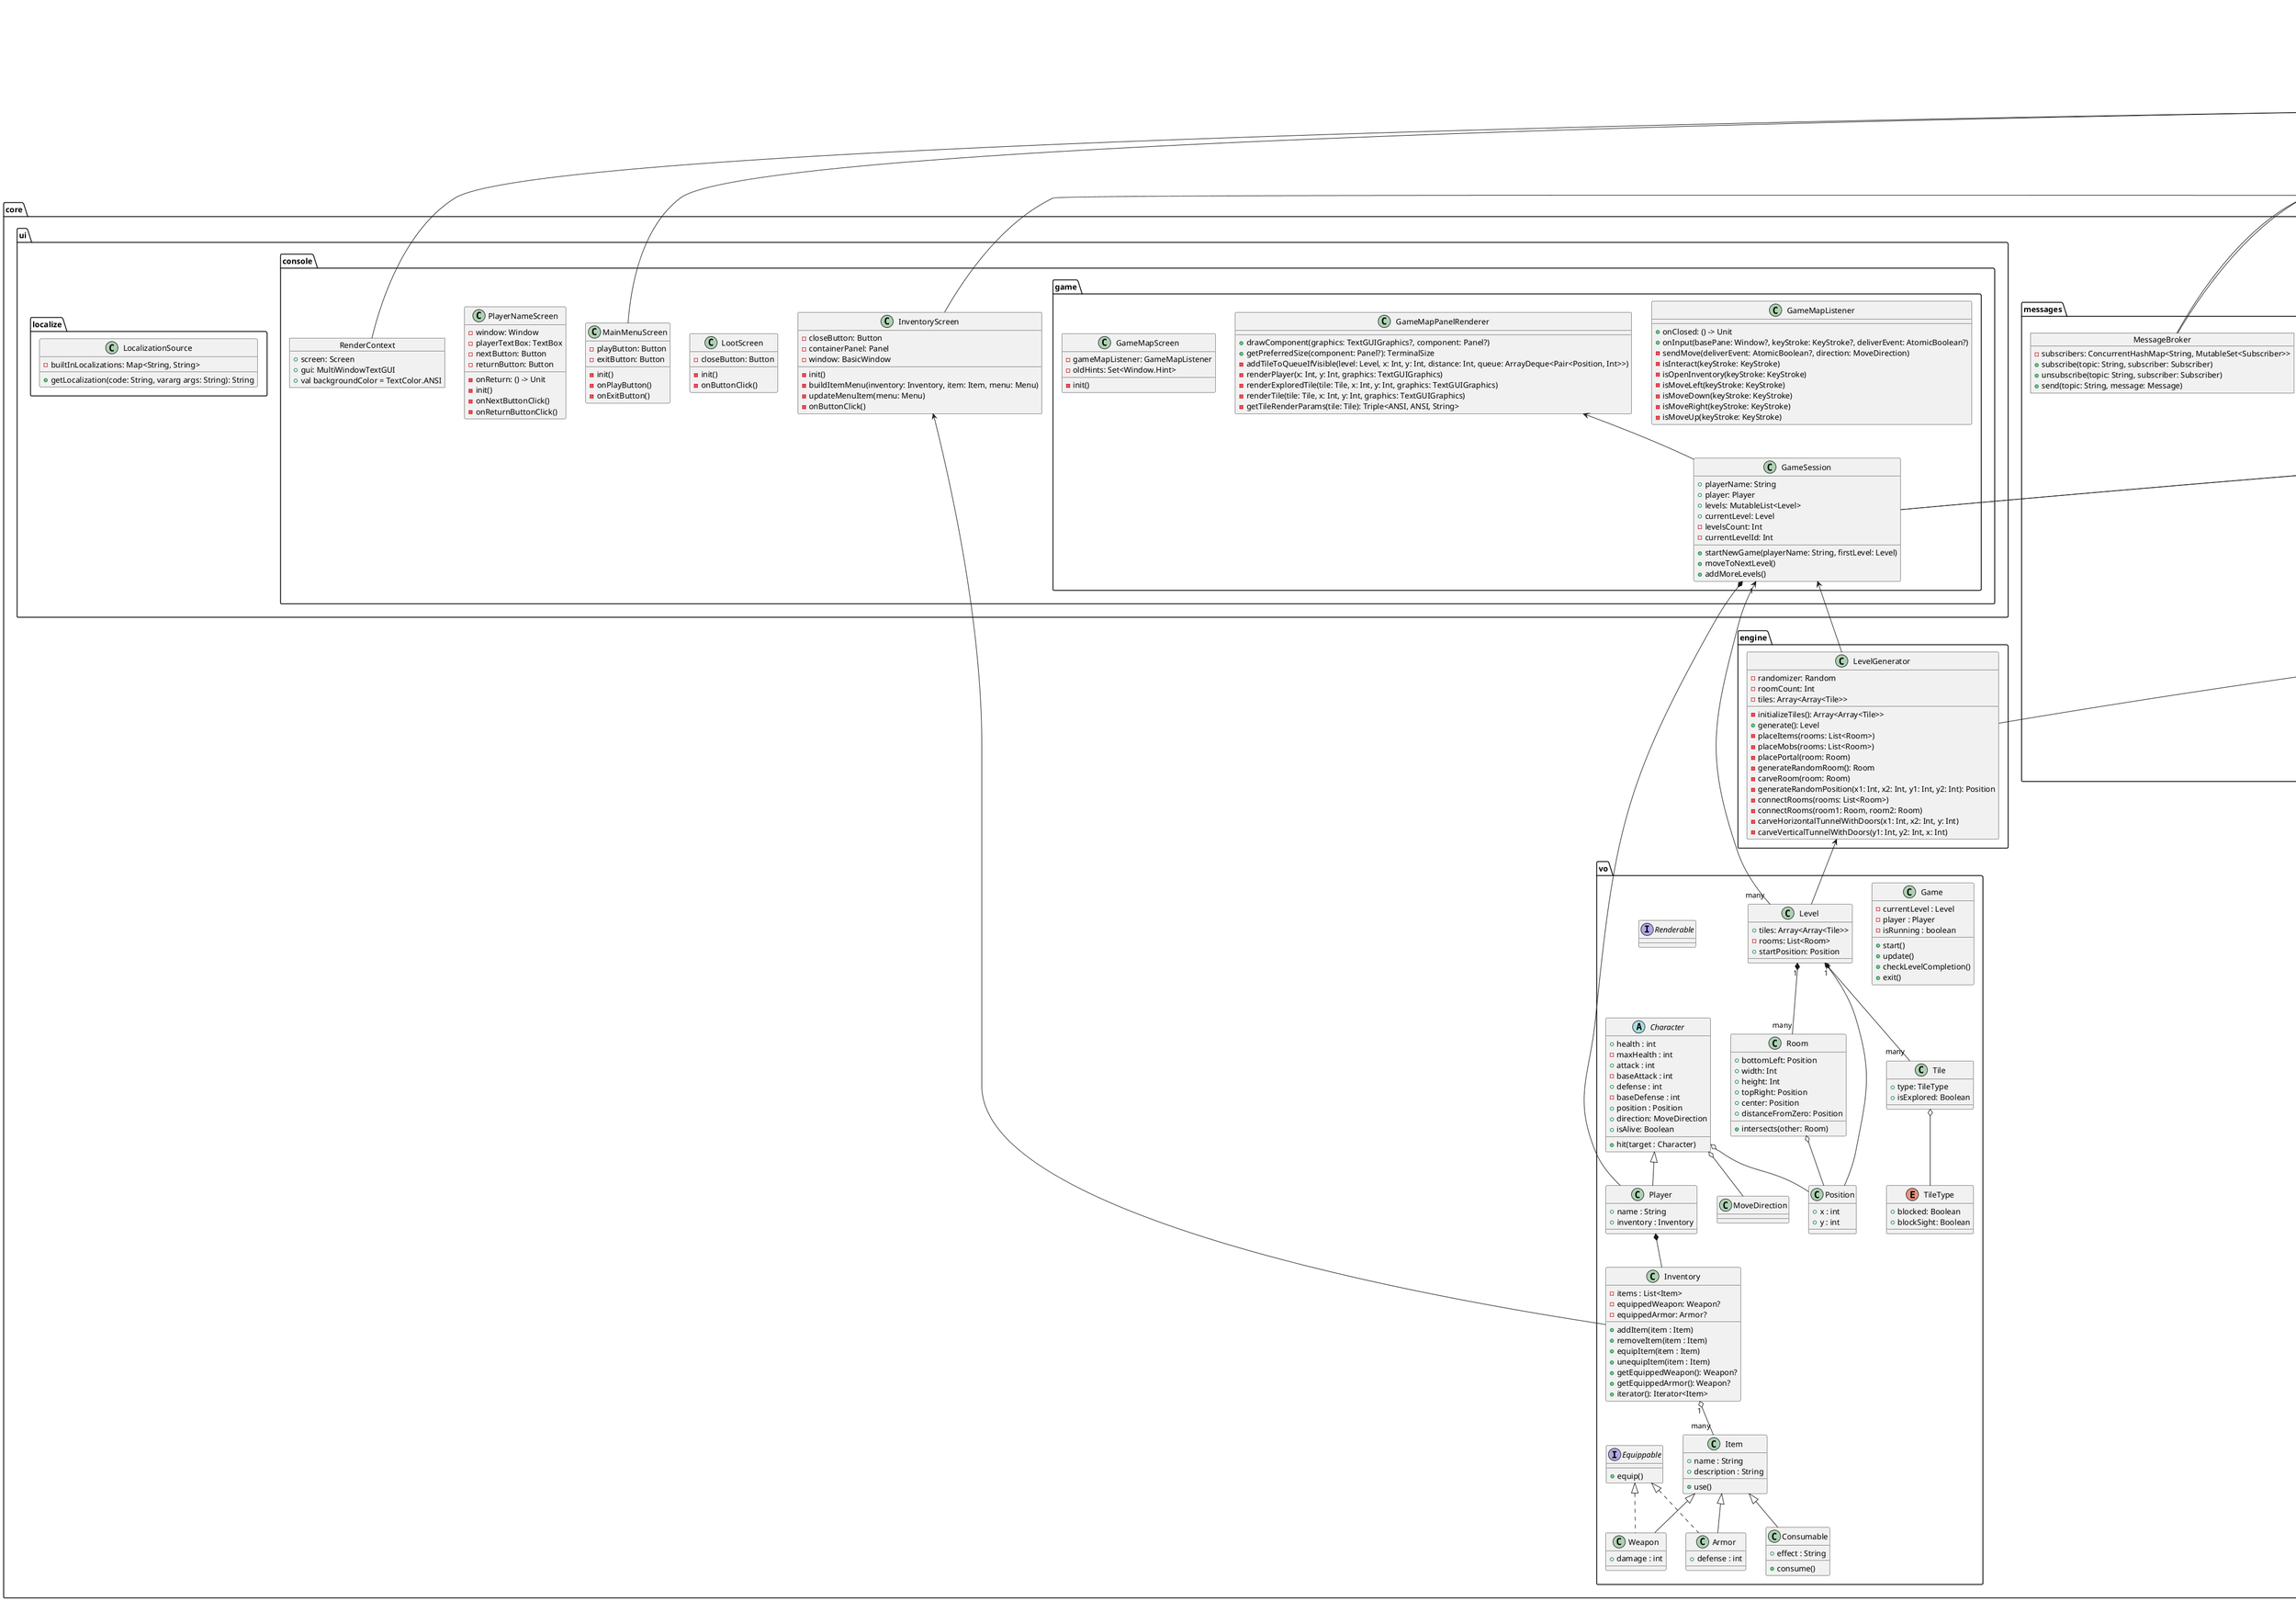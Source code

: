 @startuml
package core {
    package vo {
        ' Абстрактный класс для общих свойств персонажей
        abstract class Character {
            + health : int
            - maxHealth : int
            + attack : int
            - baseAttack : int
            + defense : int
            - baseDefense : int
            + position : Position
            + direction: MoveDirection
            + isAlive: Boolean
            + hit(target : Character)
        }
        Character o-- Position
        Character o-- MoveDirection

        ' Класс игрока
        class Player extends Character {
            + name : String
            + inventory : Inventory
        }
        Player *-- Inventory

        ' Класс игры
        class Game {
            - currentLevel : Level
            - player : Player
            - isRunning : boolean
            + start()
            + update()
            + checkLevelCompletion()
            + exit()
        }

        ' Класс инвентаря
        class Inventory {
            - items : List<Item>
            - equippedWeapon: Weapon?
            - equippedArmor: Armor?
            + addItem(item : Item)
            + removeItem(item : Item)
            + equipItem(item : Item)
            + unequipItem(item : Item)
            + getEquippedWeapon(): Weapon?
            + getEquippedArmor(): Weapon?
            + iterator(): Iterator<Item>
        }
        Inventory "1" o-- "many" Item

        ' Классы предметов
        class Item {
            + name : String
            + description : String
            + use()
        }

        interface Equippable {
            + equip()
        }

        class Weapon extends Item implements Equippable {
            + damage : int
        }

        class Armor extends Item implements Equippable {
            + defense : int
        }

        class Consumable extends Item {
            + effect : String
            + consume()
        }

       ' Класс уровня
        class Level {
            + tiles: Array<Array<Tile>>
            - rooms: List<Room>
            + startPosition: Position
        }
        Level "1" *-- "many" Tile
        Level "1" *-- "many" Room
        Level <-- Position

       ' Класс тайла карты
        class Tile {
            + type: TileType
            + isExplored: Boolean
        }
        Tile o-- TileType

        enum TileType {
            + blocked: Boolean
            + blockSight: Boolean
        }

        class Room {
            + bottomLeft: Position
            + width: Int
            + height: Int
            + topRight: Position
            + center: Position
            + distanceFromZero: Position
            + intersects(other: Room)
        }
        Room o-- Position

        ' Класс для позиции на карте
        class Position {
            + x : int
            + y : int
        }

        interface Renderable {}
    }

    package ui {
        package console {
            package game {
                class GameMapListener {
                    + onClosed: () -> Unit
                    + onInput(basePane: Window?, keyStroke: KeyStroke?, deliverEvent: AtomicBoolean?)
                    - sendMove(deliverEvent: AtomicBoolean?, direction: MoveDirection)
                    - isInteract(keyStroke: KeyStroke)
                    - isOpenInventory(keyStroke: KeyStroke)
                    - isMoveLeft(keyStroke: KeyStroke)
                    - isMoveDown(keyStroke: KeyStroke)
                    - isMoveRight(keyStroke: KeyStroke)
                    - isMoveUp(keyStroke: KeyStroke)
                }

                class GameMapPanelRenderer {
                    + drawComponent(graphics: TextGUIGraphics?, component: Panel?)
                    + getPreferredSize(component: Panel?): TerminalSize
                    - addTileToQueueIfVisible(level: Level, x: Int, y: Int, distance: Int, queue: ArrayDeque<Pair<Position, Int>>)
                    - renderPlayer(x: Int, y: Int, graphics: TextGUIGraphics)
                    - renderExploredTile(tile: Tile, x: Int, y: Int, graphics: TextGUIGraphics)
                    - renderTile(tile: Tile, x: Int, y: Int, graphics: TextGUIGraphics)
                    - getTileRenderParams(tile: Tile): Triple<ANSI, ANSI, String>
                }
                GameMapPanelRenderer <-- GameSession

                class GameMapScreen {
                    - gameMapListener: GameMapListener
                    - oldHints: Set<Window.Hint>
                    - init()
                }
            }

            class InventoryScreen {
                - closeButton: Button
                - containerPanel: Panel
                - window: BasicWindow
                - init()
                - buildItemMenu(inventory: Inventory, item: Item, menu: Menu)
                - updateMenuItem(menu: Menu)
                - onButtonClick()
            }
            InventoryScreen <-- Inventory

            class LootScreen {
                - closeButton: Button
                - init()
                - onButtonClick()
            }

            class MainMenuScreen {
                - playButton: Button
                - exitButton: Button
                - init()
                - onPlayButton()
                - onExitButton()
            }

            class PlayerNameScreen {
                - window: Window
                - onReturn: () -> Unit
                - playerTextBox: TextBox
                - nextButton: Button
                - returnButton: Button
                - init()
                - onNextButtonClick()
                - onReturnButtonClick()
            }

            object RenderContext {
                + screen: Screen
                + gui: MultiWindowTextGUI
                + val backgroundColor = TextColor.ANSI
            }
        }

        package localize {
            class LocalizationSource {
                - builtInLocalizations: Map<String, String>
                + getLocalization(code: String, vararg args: String): String
            }
        }
    }

    package messages {
        package player {
            enum MoveDirection {
            }

            class MovePlayer extends Message {
                - direction: MoveDirection
            }
            MovePlayer <-- MoveDirection

            class OpenInventory extends Message {}

            class PlayerInteract extends Message {}
        }

        package ui {
            class GameScreenExit extends Message {}

            class GameScreenOpened extends Message {}
        }

        interface Message {}

        object MessageBroker {
            - subscribers: ConcurrentHashMap<String, MutableSet<Subscriber>>
            + subscribe(topic: String, subscriber: Subscriber)
            + unsubscribe(topic: String, subscriber: Subscriber)
            + send(topic: String, message: Message)
        }

        interface Subscriber {
            + onMessage(message: Message)
        }
    }

    package engine {
        object GameSession {
            + playerName: String
            + player: Player
            + levels: MutableList<Level>
            + currentLevel: Level
            - levelsCount: Int
            - currentLevelId: Int
            + startNewGame(playerName: String, firstLevel: Level)
            + moveToNextLevel()
            + addMoreLevels()
        }
        GameSession *-- Player
        GameSession <-- LevelGenerator
        GameSession "1" <-- "many" Level

        class LevelGenerator {
            - randomizer: Random
            - roomCount: Int
            - tiles: Array<Array<Tile>>
            - initializeTiles(): Array<Array<Tile>>
            + generate(): Level
            - placeItems(rooms: List<Room>)
            - placeMobs(rooms: List<Room>)
            - placePortal(room: Room)
            - generateRandomRoom(): Room
            - carveRoom(room: Room)
            - generateRandomPosition(x1: Int, x2: Int, y1: Int, y2: Int): Position
            - connectRooms(rooms: List<Room>)
            - connectRooms(room1: Room, room2: Room)
            - carveHorizontalTunnelWithDoors(x1: Int, x2: Int, y: Int)
            - carveVerticalTunnelWithDoors(y1: Int, y2: Int, x: Int)
        }
        LevelGenerator <-- Level
    }
}

package app {
    class App {
        + main()
    }
    App <-- LevelGenerator
    App <-- GameSession
    App <-- MessageBroker
    App <-- GameScreenOpened
    App <-- MainMenuScreen
    App <-- RenderContext

    class GameLoop {
        - isRunning: Boolean
        - events: ConcurrentLinkedQueue<Message>
        - uiSubscriber: Subscriber
        - playerSubscriber: Subscriber
        - init()
        + start()
        - handleInput()
        - canGoTo(newPosition: Position): Boolean
        - tryInteract(position: Position, direction: MoveDirection)
        - tryInteractAt(position: Position)
        - updateGameState()
        - stop()
    }
    GameLoop *-- Subscriber
    GameLoop <-- MessageBroker
    GameLoop <-- GameSession
    GameLoop <-- MovePlayer
    GameLoop <-- OpenInventory
    GameLoop <-- PlayerInteract
    GameLoop <-- GameScreenExit
    GameLoop <-- InventoryScreen
}
@enduml
